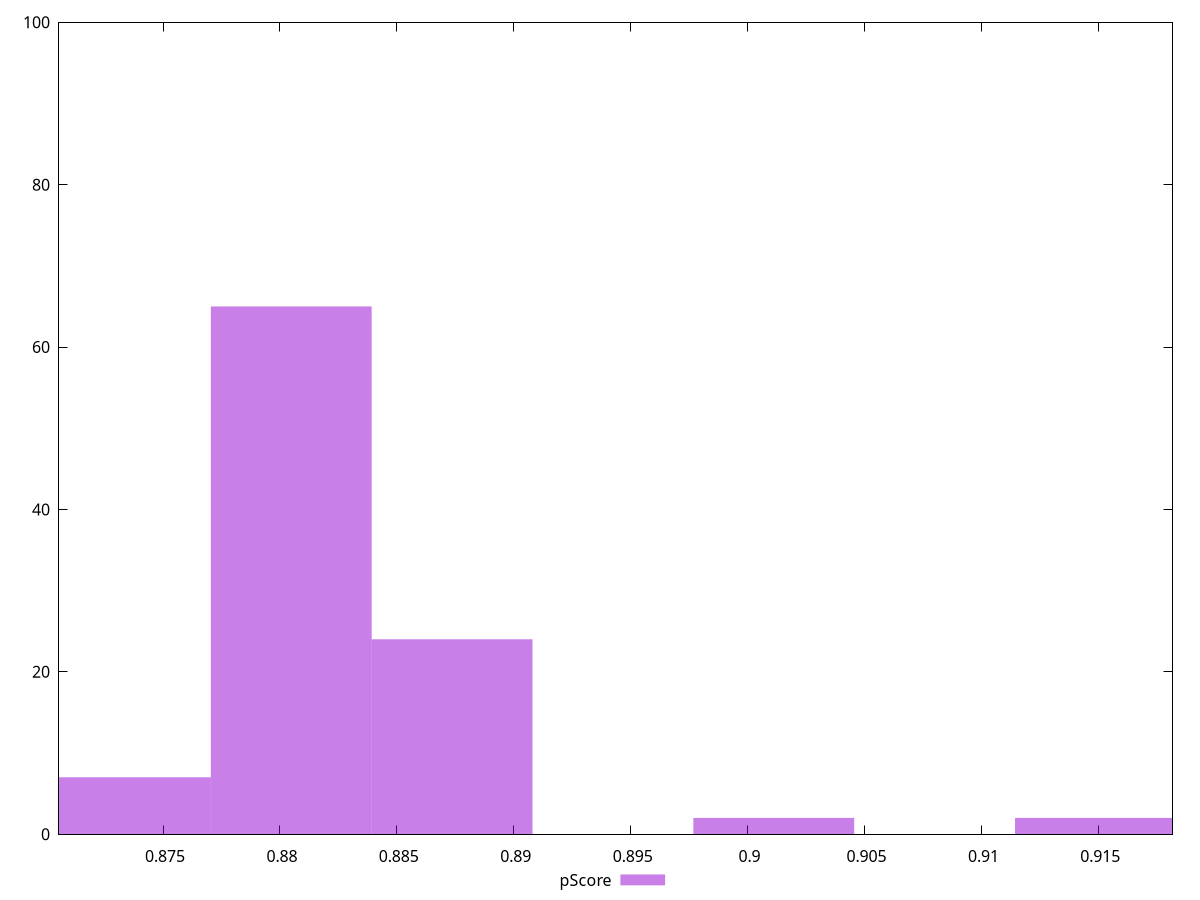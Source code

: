 reset

$pScore <<EOF
0.8873616150908137 24
0.8804828428808074 65
0.873604070670801 7
0.9011191595108263 2
0.9148767039308389 2
EOF

set key outside below
set boxwidth 0.0068787722100063075
set xrange [0.8705500227878034:0.9181716876136617]
set yrange [0:100]
set trange [0:100]
set style fill transparent solid 0.5 noborder
set terminal svg size 640, 490 enhanced background rgb 'white'
set output "report_00009_2021-02-08T22-37-41.559Z/first-contentful-paint/samples/pages+cached+noadtech/pScore/histogram.svg"

plot $pScore title "pScore" with boxes

reset
